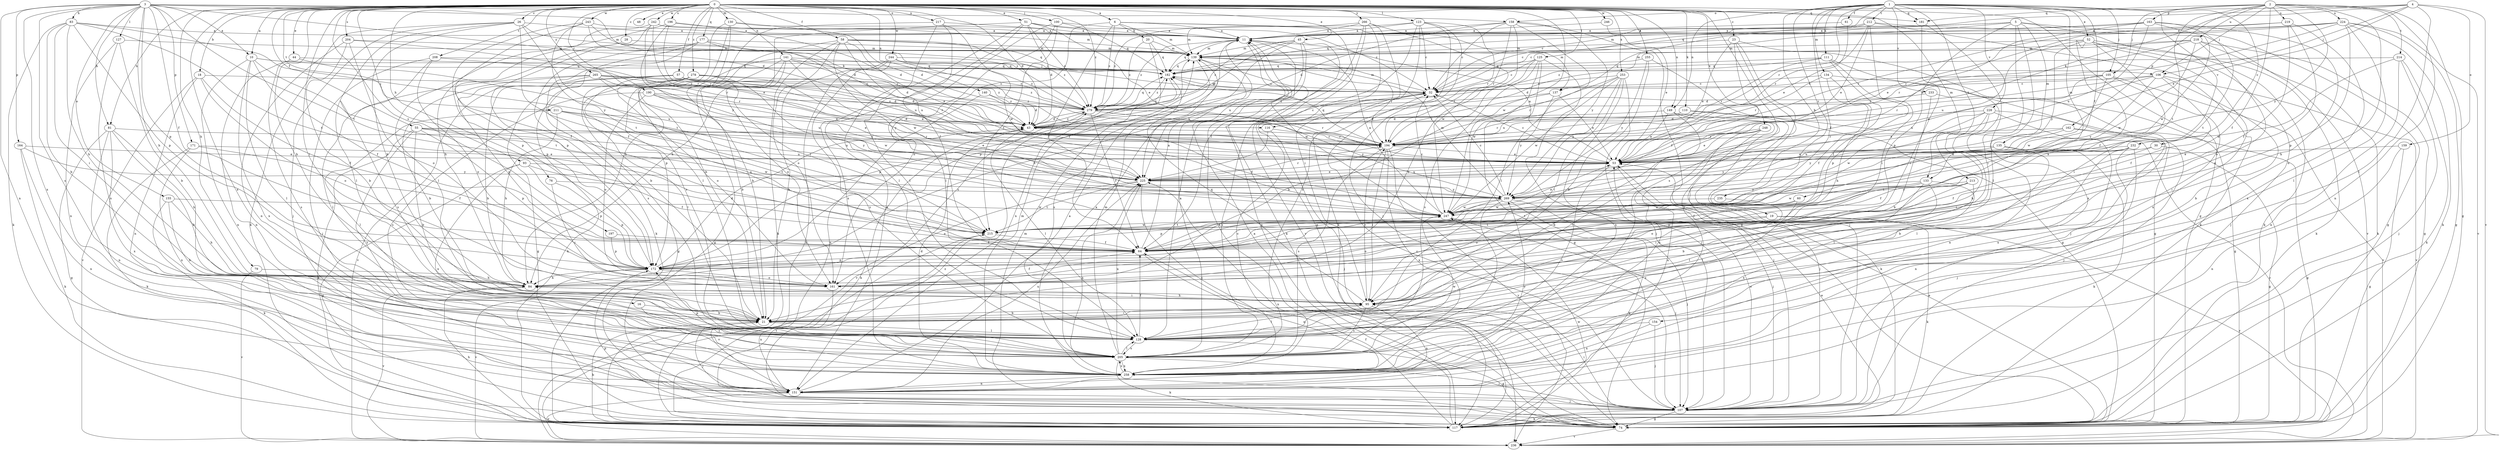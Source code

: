 strict digraph  {
0;
1;
2;
3;
4;
5;
6;
10;
11;
16;
18;
19;
20;
21;
23;
26;
28;
30;
32;
43;
44;
45;
48;
51;
52;
53;
55;
57;
58;
60;
61;
64;
74;
76;
79;
81;
83;
84;
93;
95;
100;
105;
106;
107;
110;
111;
116;
117;
123;
125;
127;
128;
130;
133;
134;
135;
137;
139;
140;
141;
149;
151;
154;
155;
158;
159;
161;
162;
163;
164;
171;
172;
177;
181;
182;
190;
194;
196;
197;
204;
205;
208;
211;
212;
213;
214;
215;
217;
218;
219;
224;
225;
228;
232;
233;
235;
236;
242;
243;
244;
246;
247;
248;
253;
255;
258;
265;
266;
269;
278;
279;
0 -> 6  [label=a];
0 -> 10  [label=a];
0 -> 16  [label=b];
0 -> 18  [label=b];
0 -> 23  [label=c];
0 -> 26  [label=c];
0 -> 28  [label=c];
0 -> 43  [label=d];
0 -> 44  [label=e];
0 -> 45  [label=e];
0 -> 48  [label=e];
0 -> 51  [label=e];
0 -> 55  [label=f];
0 -> 57  [label=f];
0 -> 58  [label=f];
0 -> 74  [label=g];
0 -> 76  [label=h];
0 -> 79  [label=h];
0 -> 81  [label=h];
0 -> 93  [label=i];
0 -> 95  [label=i];
0 -> 100  [label=j];
0 -> 110  [label=k];
0 -> 123  [label=l];
0 -> 125  [label=l];
0 -> 130  [label=m];
0 -> 133  [label=m];
0 -> 140  [label=n];
0 -> 141  [label=n];
0 -> 149  [label=n];
0 -> 177  [label=q];
0 -> 190  [label=r];
0 -> 196  [label=s];
0 -> 197  [label=s];
0 -> 204  [label=s];
0 -> 205  [label=s];
0 -> 208  [label=t];
0 -> 211  [label=t];
0 -> 217  [label=u];
0 -> 242  [label=w];
0 -> 243  [label=w];
0 -> 244  [label=w];
0 -> 246  [label=w];
0 -> 247  [label=w];
0 -> 248  [label=x];
0 -> 253  [label=x];
0 -> 255  [label=x];
0 -> 258  [label=x];
0 -> 265  [label=y];
0 -> 266  [label=y];
0 -> 278  [label=z];
0 -> 279  [label=z];
1 -> 19  [label=b];
1 -> 30  [label=c];
1 -> 32  [label=c];
1 -> 52  [label=e];
1 -> 60  [label=f];
1 -> 61  [label=f];
1 -> 64  [label=f];
1 -> 105  [label=j];
1 -> 111  [label=k];
1 -> 133  [label=m];
1 -> 134  [label=m];
1 -> 149  [label=n];
1 -> 181  [label=q];
1 -> 194  [label=r];
1 -> 212  [label=t];
1 -> 213  [label=t];
1 -> 228  [label=v];
1 -> 232  [label=v];
1 -> 233  [label=v];
1 -> 235  [label=v];
2 -> 64  [label=f];
2 -> 74  [label=g];
2 -> 105  [label=j];
2 -> 106  [label=j];
2 -> 151  [label=n];
2 -> 154  [label=o];
2 -> 162  [label=p];
2 -> 163  [label=p];
2 -> 181  [label=q];
2 -> 214  [label=t];
2 -> 215  [label=t];
2 -> 218  [label=u];
2 -> 219  [label=u];
2 -> 224  [label=u];
2 -> 269  [label=y];
3 -> 10  [label=a];
3 -> 43  [label=d];
3 -> 64  [label=f];
3 -> 81  [label=h];
3 -> 83  [label=h];
3 -> 84  [label=h];
3 -> 116  [label=k];
3 -> 127  [label=l];
3 -> 151  [label=n];
3 -> 155  [label=o];
3 -> 158  [label=o];
3 -> 164  [label=p];
3 -> 171  [label=p];
3 -> 172  [label=p];
3 -> 181  [label=q];
3 -> 205  [label=s];
3 -> 215  [label=t];
3 -> 258  [label=x];
4 -> 53  [label=e];
4 -> 106  [label=j];
4 -> 116  [label=k];
4 -> 128  [label=l];
4 -> 158  [label=o];
4 -> 159  [label=o];
4 -> 182  [label=q];
4 -> 236  [label=v];
5 -> 11  [label=a];
5 -> 74  [label=g];
5 -> 95  [label=i];
5 -> 117  [label=k];
5 -> 128  [label=l];
5 -> 135  [label=m];
5 -> 137  [label=m];
5 -> 172  [label=p];
5 -> 182  [label=q];
6 -> 11  [label=a];
6 -> 20  [label=b];
6 -> 64  [label=f];
6 -> 74  [label=g];
6 -> 137  [label=m];
6 -> 139  [label=m];
6 -> 161  [label=o];
6 -> 279  [label=z];
10 -> 64  [label=f];
10 -> 106  [label=j];
10 -> 128  [label=l];
10 -> 151  [label=n];
10 -> 182  [label=q];
10 -> 215  [label=t];
10 -> 258  [label=x];
11 -> 139  [label=m];
11 -> 182  [label=q];
11 -> 225  [label=u];
11 -> 279  [label=z];
16 -> 21  [label=b];
16 -> 205  [label=s];
18 -> 32  [label=c];
18 -> 64  [label=f];
18 -> 151  [label=n];
18 -> 161  [label=o];
18 -> 236  [label=v];
19 -> 117  [label=k];
19 -> 161  [label=o];
19 -> 215  [label=t];
19 -> 236  [label=v];
20 -> 139  [label=m];
20 -> 151  [label=n];
20 -> 182  [label=q];
20 -> 279  [label=z];
21 -> 95  [label=i];
21 -> 107  [label=j];
21 -> 128  [label=l];
23 -> 53  [label=e];
23 -> 64  [label=f];
23 -> 74  [label=g];
23 -> 107  [label=j];
23 -> 139  [label=m];
23 -> 258  [label=x];
26 -> 11  [label=a];
26 -> 64  [label=f];
26 -> 84  [label=h];
26 -> 107  [label=j];
26 -> 117  [label=k];
26 -> 128  [label=l];
26 -> 139  [label=m];
26 -> 215  [label=t];
28 -> 139  [label=m];
28 -> 172  [label=p];
30 -> 53  [label=e];
30 -> 64  [label=f];
30 -> 74  [label=g];
32 -> 139  [label=m];
32 -> 182  [label=q];
32 -> 205  [label=s];
32 -> 279  [label=z];
43 -> 32  [label=c];
43 -> 117  [label=k];
43 -> 128  [label=l];
43 -> 182  [label=q];
43 -> 194  [label=r];
43 -> 279  [label=z];
44 -> 151  [label=n];
44 -> 182  [label=q];
44 -> 205  [label=s];
44 -> 225  [label=u];
45 -> 43  [label=d];
45 -> 84  [label=h];
45 -> 117  [label=k];
45 -> 128  [label=l];
45 -> 139  [label=m];
45 -> 172  [label=p];
45 -> 279  [label=z];
51 -> 11  [label=a];
51 -> 32  [label=c];
51 -> 43  [label=d];
51 -> 53  [label=e];
51 -> 84  [label=h];
51 -> 128  [label=l];
51 -> 258  [label=x];
51 -> 279  [label=z];
52 -> 64  [label=f];
52 -> 95  [label=i];
52 -> 107  [label=j];
52 -> 117  [label=k];
52 -> 139  [label=m];
52 -> 225  [label=u];
52 -> 258  [label=x];
52 -> 269  [label=y];
53 -> 11  [label=a];
53 -> 32  [label=c];
53 -> 107  [label=j];
53 -> 205  [label=s];
53 -> 225  [label=u];
55 -> 21  [label=b];
55 -> 53  [label=e];
55 -> 117  [label=k];
55 -> 172  [label=p];
55 -> 194  [label=r];
55 -> 205  [label=s];
55 -> 225  [label=u];
55 -> 247  [label=w];
57 -> 21  [label=b];
57 -> 32  [label=c];
57 -> 43  [label=d];
57 -> 74  [label=g];
57 -> 194  [label=r];
57 -> 236  [label=v];
57 -> 279  [label=z];
58 -> 21  [label=b];
58 -> 53  [label=e];
58 -> 117  [label=k];
58 -> 139  [label=m];
58 -> 161  [label=o];
58 -> 182  [label=q];
58 -> 225  [label=u];
58 -> 247  [label=w];
58 -> 279  [label=z];
60 -> 205  [label=s];
60 -> 215  [label=t];
60 -> 247  [label=w];
61 -> 11  [label=a];
61 -> 53  [label=e];
64 -> 11  [label=a];
64 -> 151  [label=n];
64 -> 172  [label=p];
74 -> 11  [label=a];
74 -> 53  [label=e];
74 -> 172  [label=p];
74 -> 215  [label=t];
74 -> 236  [label=v];
74 -> 279  [label=z];
76 -> 95  [label=i];
76 -> 172  [label=p];
76 -> 269  [label=y];
79 -> 84  [label=h];
79 -> 236  [label=v];
81 -> 21  [label=b];
81 -> 74  [label=g];
81 -> 84  [label=h];
81 -> 151  [label=n];
81 -> 194  [label=r];
81 -> 258  [label=x];
83 -> 11  [label=a];
83 -> 21  [label=b];
83 -> 84  [label=h];
83 -> 95  [label=i];
83 -> 117  [label=k];
83 -> 172  [label=p];
83 -> 215  [label=t];
83 -> 269  [label=y];
84 -> 95  [label=i];
84 -> 236  [label=v];
93 -> 64  [label=f];
93 -> 74  [label=g];
93 -> 172  [label=p];
93 -> 225  [label=u];
93 -> 258  [label=x];
95 -> 21  [label=b];
95 -> 84  [label=h];
95 -> 128  [label=l];
95 -> 151  [label=n];
95 -> 182  [label=q];
95 -> 194  [label=r];
95 -> 205  [label=s];
100 -> 11  [label=a];
100 -> 128  [label=l];
100 -> 151  [label=n];
100 -> 182  [label=q];
100 -> 215  [label=t];
105 -> 32  [label=c];
105 -> 43  [label=d];
105 -> 95  [label=i];
105 -> 225  [label=u];
105 -> 236  [label=v];
105 -> 247  [label=w];
106 -> 21  [label=b];
106 -> 32  [label=c];
106 -> 53  [label=e];
106 -> 64  [label=f];
106 -> 194  [label=r];
106 -> 236  [label=v];
106 -> 269  [label=y];
107 -> 32  [label=c];
107 -> 53  [label=e];
107 -> 74  [label=g];
107 -> 95  [label=i];
107 -> 117  [label=k];
107 -> 139  [label=m];
110 -> 43  [label=d];
110 -> 107  [label=j];
110 -> 194  [label=r];
110 -> 236  [label=v];
111 -> 43  [label=d];
111 -> 64  [label=f];
111 -> 107  [label=j];
111 -> 172  [label=p];
111 -> 182  [label=q];
111 -> 194  [label=r];
116 -> 107  [label=j];
116 -> 194  [label=r];
116 -> 225  [label=u];
117 -> 21  [label=b];
117 -> 53  [label=e];
117 -> 64  [label=f];
117 -> 84  [label=h];
117 -> 225  [label=u];
117 -> 247  [label=w];
123 -> 11  [label=a];
123 -> 32  [label=c];
123 -> 64  [label=f];
123 -> 107  [label=j];
123 -> 117  [label=k];
123 -> 139  [label=m];
123 -> 194  [label=r];
123 -> 205  [label=s];
125 -> 21  [label=b];
125 -> 32  [label=c];
125 -> 74  [label=g];
125 -> 107  [label=j];
125 -> 182  [label=q];
125 -> 205  [label=s];
125 -> 247  [label=w];
127 -> 21  [label=b];
127 -> 139  [label=m];
127 -> 151  [label=n];
127 -> 205  [label=s];
128 -> 64  [label=f];
128 -> 74  [label=g];
128 -> 205  [label=s];
130 -> 11  [label=a];
130 -> 21  [label=b];
130 -> 43  [label=d];
130 -> 128  [label=l];
130 -> 205  [label=s];
133 -> 21  [label=b];
133 -> 64  [label=f];
133 -> 128  [label=l];
133 -> 247  [label=w];
133 -> 258  [label=x];
133 -> 269  [label=y];
134 -> 32  [label=c];
134 -> 64  [label=f];
134 -> 74  [label=g];
134 -> 84  [label=h];
134 -> 194  [label=r];
135 -> 53  [label=e];
135 -> 117  [label=k];
135 -> 128  [label=l];
135 -> 269  [label=y];
137 -> 53  [label=e];
137 -> 194  [label=r];
137 -> 269  [label=y];
137 -> 279  [label=z];
139 -> 182  [label=q];
139 -> 194  [label=r];
139 -> 205  [label=s];
139 -> 225  [label=u];
139 -> 247  [label=w];
140 -> 43  [label=d];
140 -> 151  [label=n];
140 -> 279  [label=z];
141 -> 21  [label=b];
141 -> 43  [label=d];
141 -> 74  [label=g];
141 -> 161  [label=o];
141 -> 172  [label=p];
141 -> 182  [label=q];
141 -> 269  [label=y];
141 -> 279  [label=z];
149 -> 43  [label=d];
149 -> 53  [label=e];
149 -> 117  [label=k];
149 -> 128  [label=l];
149 -> 258  [label=x];
151 -> 11  [label=a];
151 -> 107  [label=j];
151 -> 225  [label=u];
151 -> 236  [label=v];
154 -> 107  [label=j];
154 -> 128  [label=l];
154 -> 258  [label=x];
155 -> 21  [label=b];
155 -> 84  [label=h];
155 -> 117  [label=k];
155 -> 247  [label=w];
158 -> 11  [label=a];
158 -> 21  [label=b];
158 -> 32  [label=c];
158 -> 43  [label=d];
158 -> 74  [label=g];
158 -> 128  [label=l];
158 -> 194  [label=r];
158 -> 269  [label=y];
159 -> 53  [label=e];
159 -> 74  [label=g];
159 -> 151  [label=n];
161 -> 64  [label=f];
161 -> 151  [label=n];
162 -> 74  [label=g];
162 -> 128  [label=l];
162 -> 194  [label=r];
162 -> 225  [label=u];
162 -> 269  [label=y];
163 -> 11  [label=a];
163 -> 53  [label=e];
163 -> 84  [label=h];
163 -> 139  [label=m];
163 -> 215  [label=t];
163 -> 225  [label=u];
163 -> 247  [label=w];
164 -> 53  [label=e];
164 -> 117  [label=k];
164 -> 151  [label=n];
164 -> 269  [label=y];
171 -> 53  [label=e];
171 -> 64  [label=f];
171 -> 117  [label=k];
171 -> 258  [label=x];
172 -> 43  [label=d];
172 -> 84  [label=h];
172 -> 161  [label=o];
172 -> 236  [label=v];
177 -> 21  [label=b];
177 -> 32  [label=c];
177 -> 117  [label=k];
177 -> 139  [label=m];
177 -> 205  [label=s];
177 -> 225  [label=u];
181 -> 95  [label=i];
181 -> 258  [label=x];
182 -> 32  [label=c];
182 -> 172  [label=p];
182 -> 279  [label=z];
190 -> 53  [label=e];
190 -> 161  [label=o];
190 -> 205  [label=s];
190 -> 225  [label=u];
190 -> 269  [label=y];
190 -> 279  [label=z];
194 -> 53  [label=e];
194 -> 95  [label=i];
194 -> 182  [label=q];
194 -> 205  [label=s];
194 -> 236  [label=v];
194 -> 258  [label=x];
196 -> 11  [label=a];
196 -> 43  [label=d];
196 -> 84  [label=h];
196 -> 194  [label=r];
196 -> 269  [label=y];
197 -> 64  [label=f];
197 -> 172  [label=p];
204 -> 21  [label=b];
204 -> 139  [label=m];
204 -> 151  [label=n];
204 -> 161  [label=o];
204 -> 194  [label=r];
205 -> 11  [label=a];
205 -> 107  [label=j];
205 -> 117  [label=k];
205 -> 128  [label=l];
205 -> 139  [label=m];
205 -> 172  [label=p];
205 -> 225  [label=u];
205 -> 247  [label=w];
205 -> 258  [label=x];
208 -> 107  [label=j];
208 -> 161  [label=o];
208 -> 182  [label=q];
208 -> 194  [label=r];
208 -> 205  [label=s];
211 -> 43  [label=d];
211 -> 84  [label=h];
211 -> 128  [label=l];
211 -> 215  [label=t];
211 -> 225  [label=u];
212 -> 11  [label=a];
212 -> 32  [label=c];
212 -> 53  [label=e];
212 -> 95  [label=i];
212 -> 117  [label=k];
212 -> 194  [label=r];
212 -> 236  [label=v];
213 -> 95  [label=i];
213 -> 128  [label=l];
213 -> 161  [label=o];
213 -> 172  [label=p];
213 -> 269  [label=y];
214 -> 107  [label=j];
214 -> 117  [label=k];
214 -> 151  [label=n];
214 -> 182  [label=q];
214 -> 247  [label=w];
215 -> 64  [label=f];
215 -> 236  [label=v];
215 -> 247  [label=w];
217 -> 11  [label=a];
217 -> 64  [label=f];
217 -> 84  [label=h];
217 -> 128  [label=l];
217 -> 247  [label=w];
218 -> 74  [label=g];
218 -> 117  [label=k];
218 -> 139  [label=m];
218 -> 161  [label=o];
218 -> 194  [label=r];
218 -> 247  [label=w];
218 -> 279  [label=z];
219 -> 11  [label=a];
219 -> 64  [label=f];
219 -> 161  [label=o];
219 -> 194  [label=r];
219 -> 258  [label=x];
224 -> 11  [label=a];
224 -> 32  [label=c];
224 -> 53  [label=e];
224 -> 74  [label=g];
224 -> 117  [label=k];
224 -> 128  [label=l];
224 -> 172  [label=p];
224 -> 194  [label=r];
224 -> 236  [label=v];
225 -> 53  [label=e];
225 -> 161  [label=o];
225 -> 194  [label=r];
225 -> 215  [label=t];
225 -> 258  [label=x];
225 -> 269  [label=y];
228 -> 43  [label=d];
228 -> 53  [label=e];
228 -> 84  [label=h];
228 -> 95  [label=i];
228 -> 107  [label=j];
228 -> 247  [label=w];
228 -> 258  [label=x];
232 -> 21  [label=b];
232 -> 53  [label=e];
232 -> 64  [label=f];
232 -> 107  [label=j];
232 -> 151  [label=n];
232 -> 215  [label=t];
233 -> 21  [label=b];
233 -> 151  [label=n];
233 -> 279  [label=z];
235 -> 161  [label=o];
235 -> 247  [label=w];
242 -> 11  [label=a];
242 -> 53  [label=e];
242 -> 128  [label=l];
242 -> 139  [label=m];
242 -> 172  [label=p];
242 -> 194  [label=r];
243 -> 11  [label=a];
243 -> 43  [label=d];
243 -> 64  [label=f];
243 -> 172  [label=p];
243 -> 215  [label=t];
243 -> 279  [label=z];
244 -> 21  [label=b];
244 -> 117  [label=k];
244 -> 182  [label=q];
244 -> 194  [label=r];
244 -> 205  [label=s];
244 -> 279  [label=z];
246 -> 11  [label=a];
246 -> 53  [label=e];
247 -> 11  [label=a];
247 -> 32  [label=c];
247 -> 43  [label=d];
247 -> 53  [label=e];
247 -> 107  [label=j];
247 -> 215  [label=t];
248 -> 21  [label=b];
248 -> 53  [label=e];
248 -> 107  [label=j];
248 -> 151  [label=n];
248 -> 194  [label=r];
253 -> 32  [label=c];
253 -> 95  [label=i];
253 -> 107  [label=j];
253 -> 194  [label=r];
253 -> 225  [label=u];
253 -> 247  [label=w];
253 -> 258  [label=x];
253 -> 269  [label=y];
255 -> 21  [label=b];
255 -> 74  [label=g];
255 -> 182  [label=q];
255 -> 269  [label=y];
258 -> 11  [label=a];
258 -> 32  [label=c];
258 -> 43  [label=d];
258 -> 139  [label=m];
258 -> 151  [label=n];
258 -> 205  [label=s];
258 -> 225  [label=u];
258 -> 269  [label=y];
265 -> 21  [label=b];
265 -> 32  [label=c];
265 -> 43  [label=d];
265 -> 53  [label=e];
265 -> 128  [label=l];
265 -> 172  [label=p];
265 -> 225  [label=u];
265 -> 279  [label=z];
266 -> 11  [label=a];
266 -> 74  [label=g];
266 -> 95  [label=i];
266 -> 117  [label=k];
266 -> 236  [label=v];
266 -> 247  [label=w];
266 -> 279  [label=z];
269 -> 32  [label=c];
269 -> 107  [label=j];
269 -> 117  [label=k];
269 -> 139  [label=m];
269 -> 172  [label=p];
269 -> 205  [label=s];
269 -> 247  [label=w];
278 -> 32  [label=c];
278 -> 53  [label=e];
278 -> 74  [label=g];
278 -> 117  [label=k];
278 -> 128  [label=l];
278 -> 161  [label=o];
278 -> 215  [label=t];
278 -> 247  [label=w];
279 -> 43  [label=d];
279 -> 64  [label=f];
279 -> 182  [label=q];
279 -> 194  [label=r];
279 -> 236  [label=v];
279 -> 269  [label=y];
}
